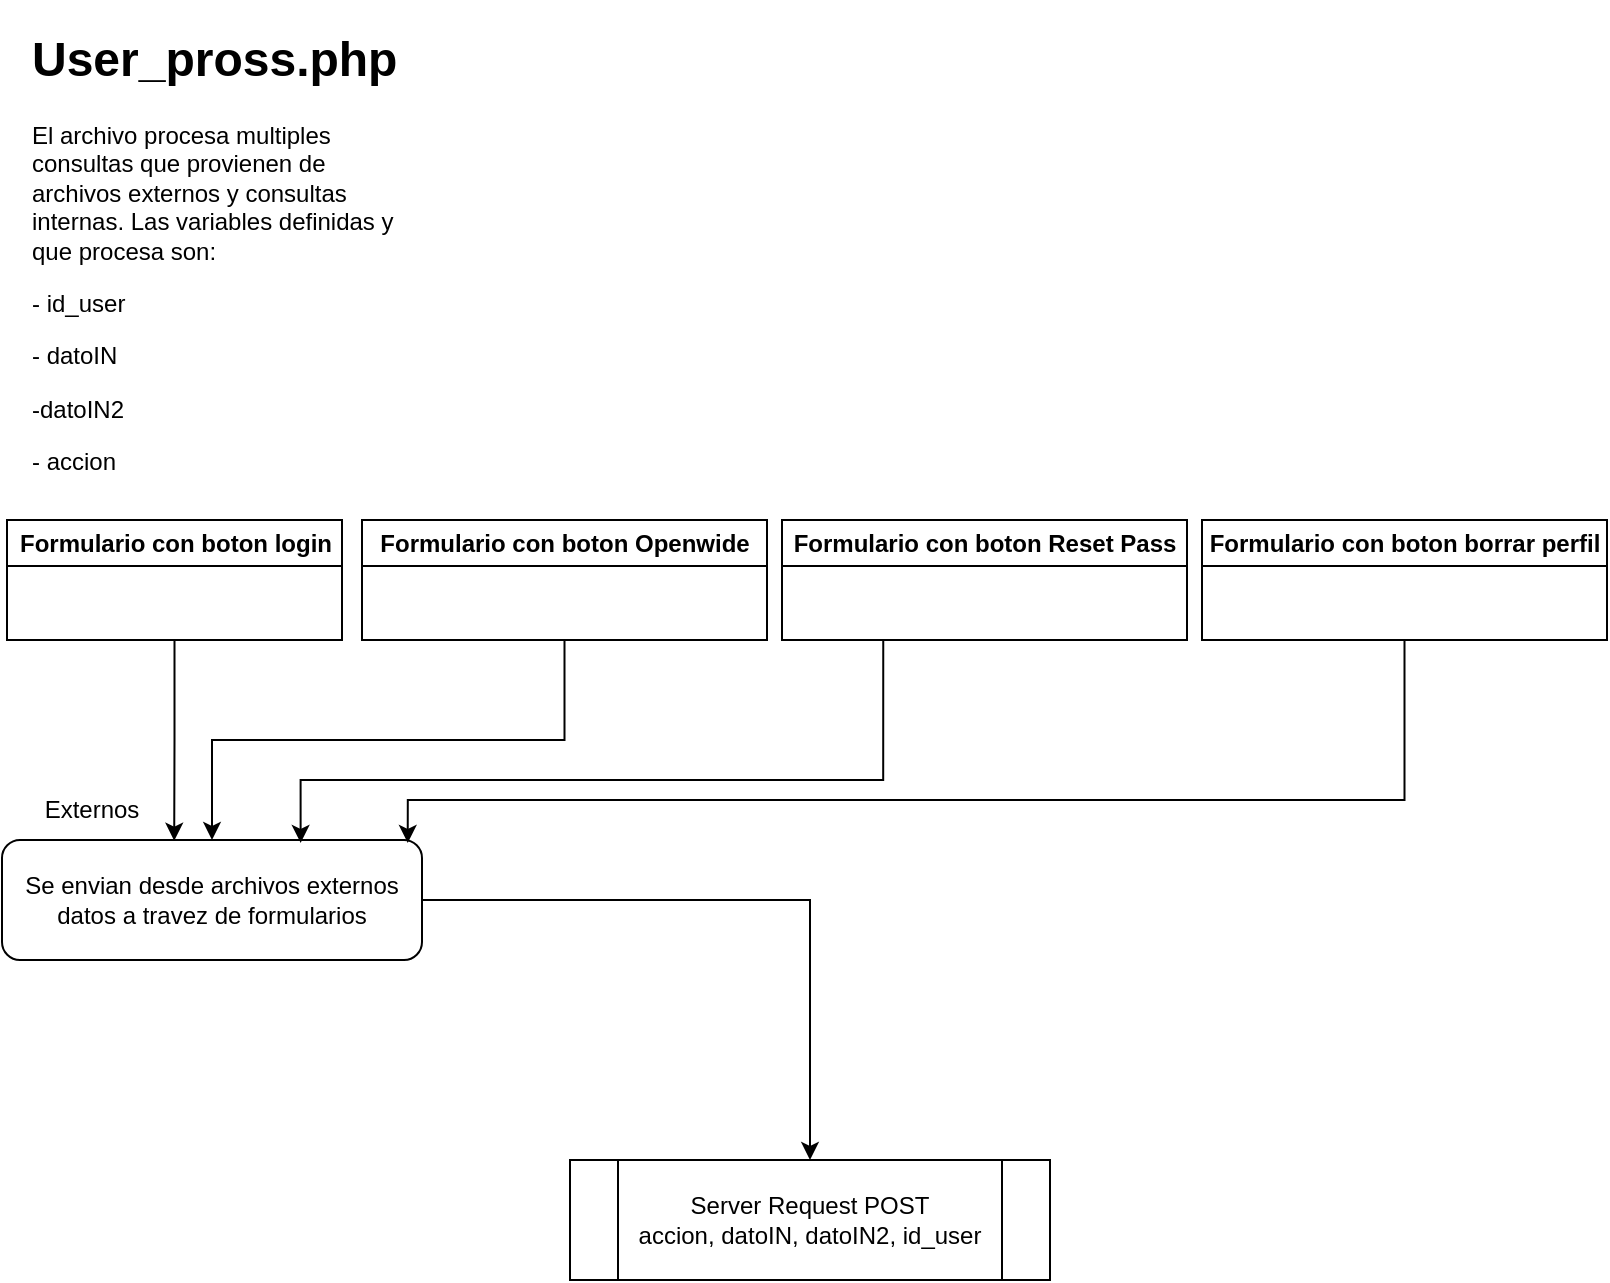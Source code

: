 <mxfile version="22.1.11" type="github">
  <diagram name="Página-1" id="0gqNR9iIzD01g7om8HYn">
    <mxGraphModel dx="926" dy="457" grid="1" gridSize="10" guides="1" tooltips="1" connect="1" arrows="1" fold="1" page="1" pageScale="1" pageWidth="827" pageHeight="1169" math="0" shadow="0">
      <root>
        <mxCell id="0" />
        <mxCell id="1" parent="0" />
        <mxCell id="KxJMnZQ1Z0rmv5bRJUNF-1" value="&lt;h1&gt;User_pross.php&lt;/h1&gt;&lt;p&gt;El archivo procesa multiples consultas que provienen de archivos externos y consultas internas. Las variables definidas y que procesa son:&amp;nbsp;&lt;/p&gt;&lt;p&gt;- id_user&lt;/p&gt;&lt;p&gt;- datoIN&lt;/p&gt;&lt;p&gt;-datoIN2&lt;/p&gt;&lt;p&gt;- accion&lt;/p&gt;" style="text;html=1;strokeColor=none;fillColor=none;spacing=5;spacingTop=-20;whiteSpace=wrap;overflow=hidden;rounded=0;" vertex="1" parent="1">
          <mxGeometry x="20" y="20" width="190" height="240" as="geometry" />
        </mxCell>
        <mxCell id="KxJMnZQ1Z0rmv5bRJUNF-3" value="Server Request POST&lt;br&gt;accion, datoIN, datoIN2, id_user" style="shape=process;whiteSpace=wrap;html=1;backgroundOutline=1;" vertex="1" parent="1">
          <mxGeometry x="294" y="590" width="240" height="60" as="geometry" />
        </mxCell>
        <mxCell id="KxJMnZQ1Z0rmv5bRJUNF-5" style="edgeStyle=orthogonalEdgeStyle;rounded=0;orthogonalLoop=1;jettySize=auto;html=1;" edge="1" parent="1" source="KxJMnZQ1Z0rmv5bRJUNF-4" target="KxJMnZQ1Z0rmv5bRJUNF-3">
          <mxGeometry relative="1" as="geometry" />
        </mxCell>
        <mxCell id="KxJMnZQ1Z0rmv5bRJUNF-4" value="Se envian desde archivos externos datos a travez de formularios" style="rounded=1;whiteSpace=wrap;html=1;" vertex="1" parent="1">
          <mxGeometry x="10" y="430" width="210" height="60" as="geometry" />
        </mxCell>
        <mxCell id="KxJMnZQ1Z0rmv5bRJUNF-6" value="Externos" style="text;html=1;strokeColor=none;fillColor=none;align=center;verticalAlign=middle;whiteSpace=wrap;rounded=0;" vertex="1" parent="1">
          <mxGeometry x="20" y="400" width="70" height="30" as="geometry" />
        </mxCell>
        <mxCell id="KxJMnZQ1Z0rmv5bRJUNF-9" value="Formulario con boton login" style="swimlane;whiteSpace=wrap;html=1;" vertex="1" parent="1">
          <mxGeometry x="12.5" y="270" width="167.5" height="60" as="geometry" />
        </mxCell>
        <mxCell id="KxJMnZQ1Z0rmv5bRJUNF-15" style="edgeStyle=orthogonalEdgeStyle;rounded=0;orthogonalLoop=1;jettySize=auto;html=1;entryX=0.5;entryY=0;entryDx=0;entryDy=0;" edge="1" parent="1" source="KxJMnZQ1Z0rmv5bRJUNF-10" target="KxJMnZQ1Z0rmv5bRJUNF-4">
          <mxGeometry relative="1" as="geometry" />
        </mxCell>
        <mxCell id="KxJMnZQ1Z0rmv5bRJUNF-10" value="Formulario con boton Openwide" style="swimlane;whiteSpace=wrap;html=1;" vertex="1" parent="1">
          <mxGeometry x="190" y="270" width="202.5" height="60" as="geometry" />
        </mxCell>
        <mxCell id="KxJMnZQ1Z0rmv5bRJUNF-11" value="Formulario con boton Reset Pass" style="swimlane;whiteSpace=wrap;html=1;" vertex="1" parent="1">
          <mxGeometry x="400" y="270" width="202.5" height="60" as="geometry" />
        </mxCell>
        <mxCell id="KxJMnZQ1Z0rmv5bRJUNF-12" value="Formulario con boton borrar perfil" style="swimlane;whiteSpace=wrap;html=1;" vertex="1" parent="1">
          <mxGeometry x="610" y="270" width="202.5" height="60" as="geometry" />
        </mxCell>
        <mxCell id="KxJMnZQ1Z0rmv5bRJUNF-14" style="edgeStyle=orthogonalEdgeStyle;rounded=0;orthogonalLoop=1;jettySize=auto;html=1;entryX=0.41;entryY=0.006;entryDx=0;entryDy=0;entryPerimeter=0;" edge="1" parent="1" source="KxJMnZQ1Z0rmv5bRJUNF-9" target="KxJMnZQ1Z0rmv5bRJUNF-4">
          <mxGeometry relative="1" as="geometry" />
        </mxCell>
        <mxCell id="KxJMnZQ1Z0rmv5bRJUNF-16" style="edgeStyle=orthogonalEdgeStyle;rounded=0;orthogonalLoop=1;jettySize=auto;html=1;entryX=0.711;entryY=0.024;entryDx=0;entryDy=0;entryPerimeter=0;exitX=0.25;exitY=1;exitDx=0;exitDy=0;" edge="1" parent="1" source="KxJMnZQ1Z0rmv5bRJUNF-11" target="KxJMnZQ1Z0rmv5bRJUNF-4">
          <mxGeometry relative="1" as="geometry">
            <Array as="points">
              <mxPoint x="451" y="400" />
              <mxPoint x="159" y="400" />
            </Array>
          </mxGeometry>
        </mxCell>
        <mxCell id="KxJMnZQ1Z0rmv5bRJUNF-17" style="edgeStyle=orthogonalEdgeStyle;rounded=0;orthogonalLoop=1;jettySize=auto;html=1;entryX=0.966;entryY=0.024;entryDx=0;entryDy=0;entryPerimeter=0;" edge="1" parent="1" source="KxJMnZQ1Z0rmv5bRJUNF-12" target="KxJMnZQ1Z0rmv5bRJUNF-4">
          <mxGeometry relative="1" as="geometry">
            <Array as="points">
              <mxPoint x="711" y="410" />
              <mxPoint x="213" y="410" />
            </Array>
          </mxGeometry>
        </mxCell>
      </root>
    </mxGraphModel>
  </diagram>
</mxfile>
